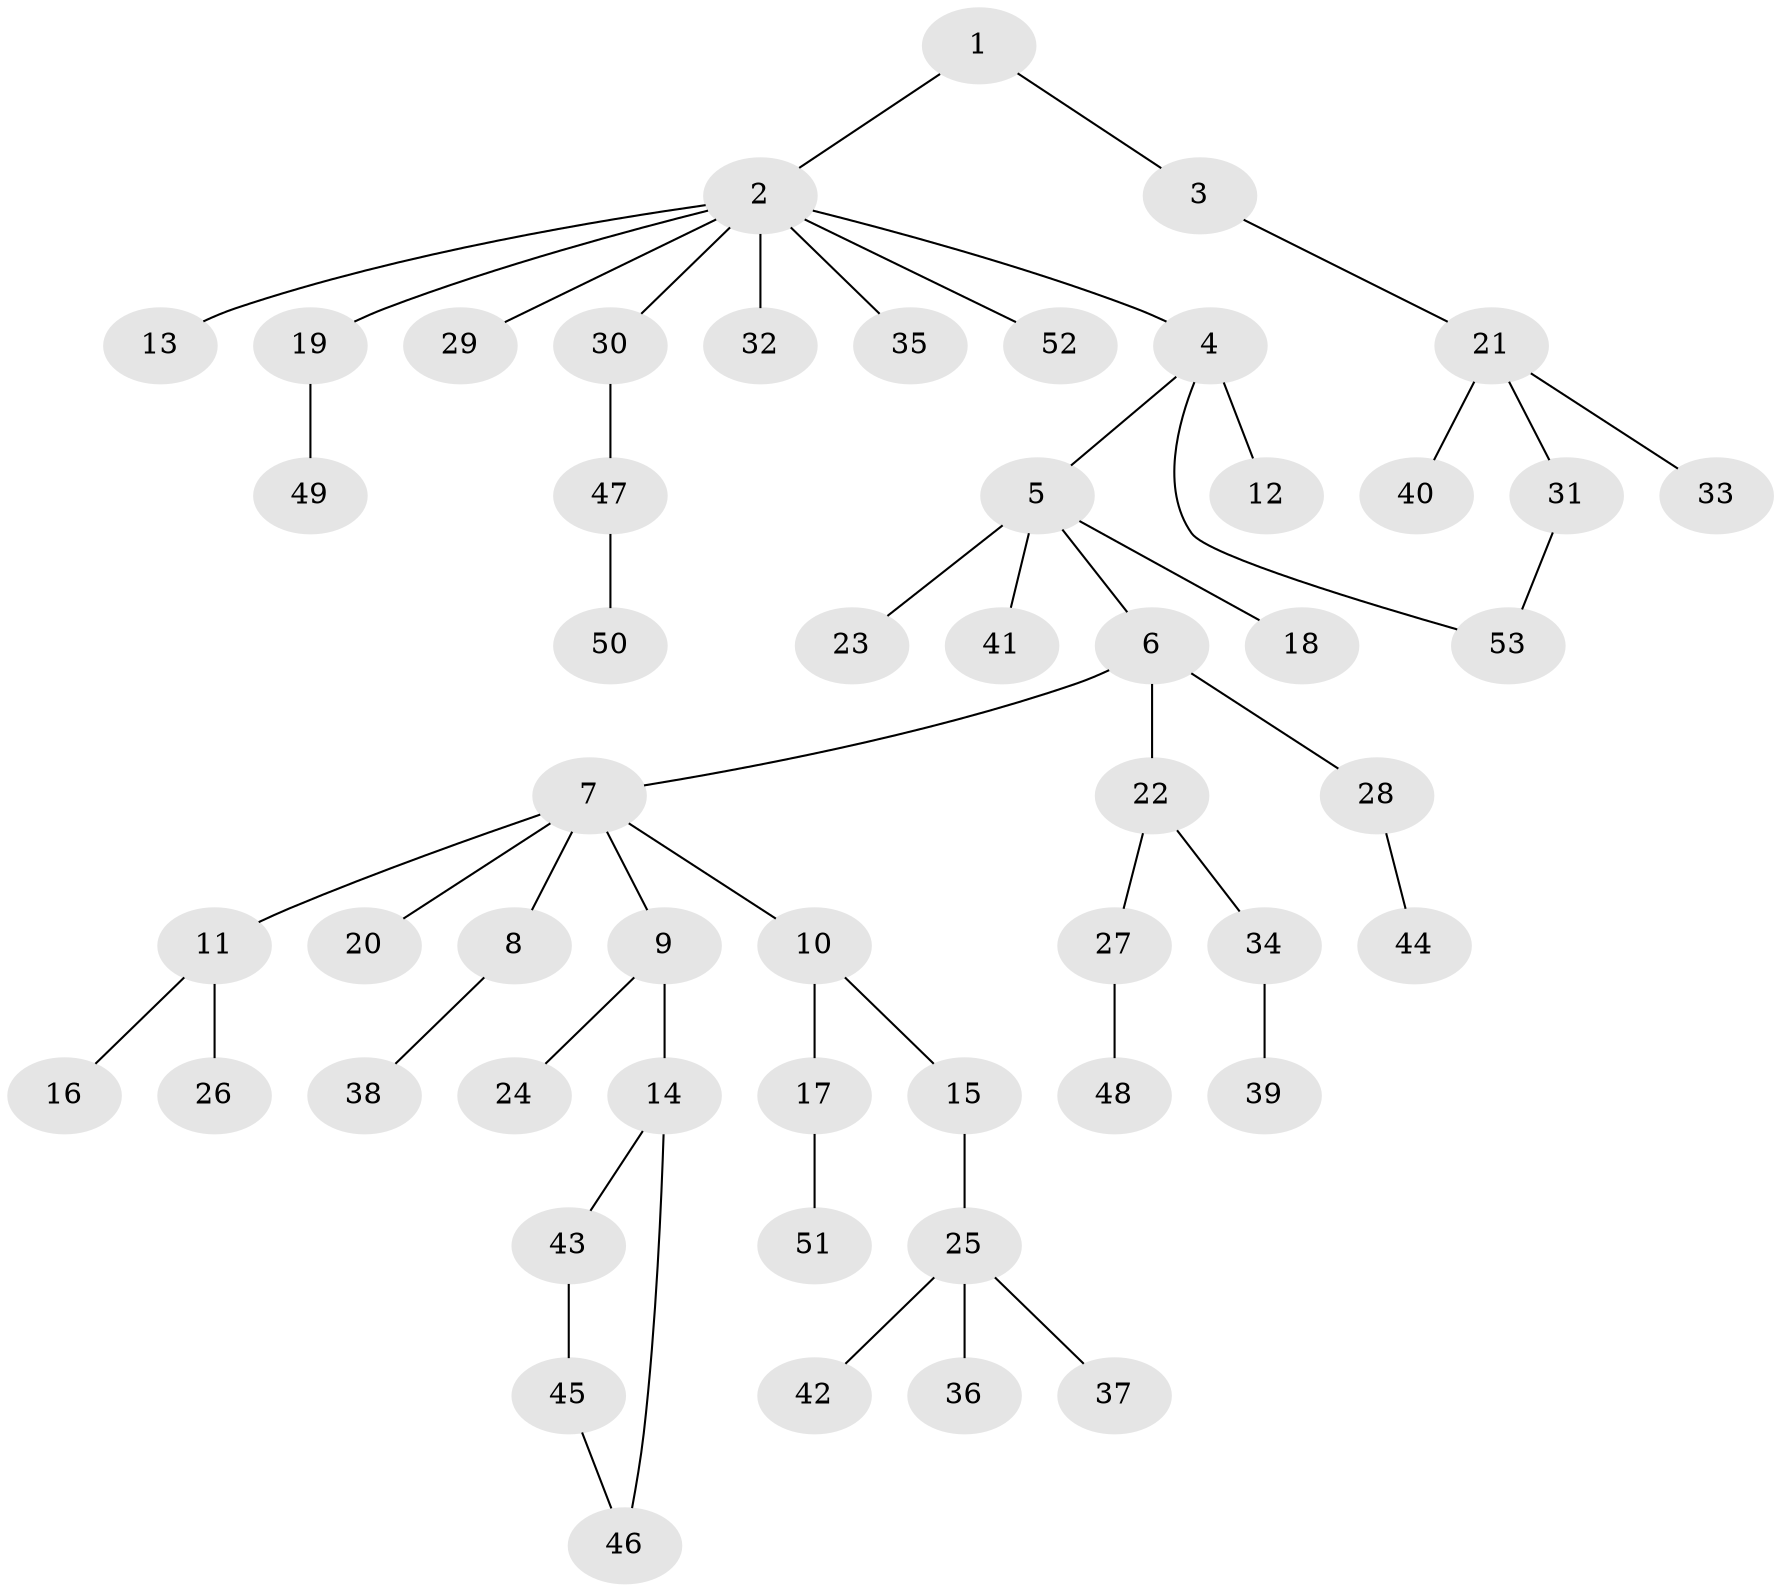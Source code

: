 // Generated by graph-tools (version 1.1) at 2025/13/03/09/25 04:13:15]
// undirected, 53 vertices, 54 edges
graph export_dot {
graph [start="1"]
  node [color=gray90,style=filled];
  1;
  2;
  3;
  4;
  5;
  6;
  7;
  8;
  9;
  10;
  11;
  12;
  13;
  14;
  15;
  16;
  17;
  18;
  19;
  20;
  21;
  22;
  23;
  24;
  25;
  26;
  27;
  28;
  29;
  30;
  31;
  32;
  33;
  34;
  35;
  36;
  37;
  38;
  39;
  40;
  41;
  42;
  43;
  44;
  45;
  46;
  47;
  48;
  49;
  50;
  51;
  52;
  53;
  1 -- 2;
  1 -- 3;
  2 -- 4;
  2 -- 13;
  2 -- 19;
  2 -- 29;
  2 -- 30;
  2 -- 32;
  2 -- 35;
  2 -- 52;
  3 -- 21;
  4 -- 5;
  4 -- 12;
  4 -- 53;
  5 -- 6;
  5 -- 18;
  5 -- 23;
  5 -- 41;
  6 -- 7;
  6 -- 22;
  6 -- 28;
  7 -- 8;
  7 -- 9;
  7 -- 10;
  7 -- 11;
  7 -- 20;
  8 -- 38;
  9 -- 14;
  9 -- 24;
  10 -- 15;
  10 -- 17;
  11 -- 16;
  11 -- 26;
  14 -- 43;
  14 -- 46;
  15 -- 25;
  17 -- 51;
  19 -- 49;
  21 -- 31;
  21 -- 33;
  21 -- 40;
  22 -- 27;
  22 -- 34;
  25 -- 36;
  25 -- 37;
  25 -- 42;
  27 -- 48;
  28 -- 44;
  30 -- 47;
  31 -- 53;
  34 -- 39;
  43 -- 45;
  45 -- 46;
  47 -- 50;
}
